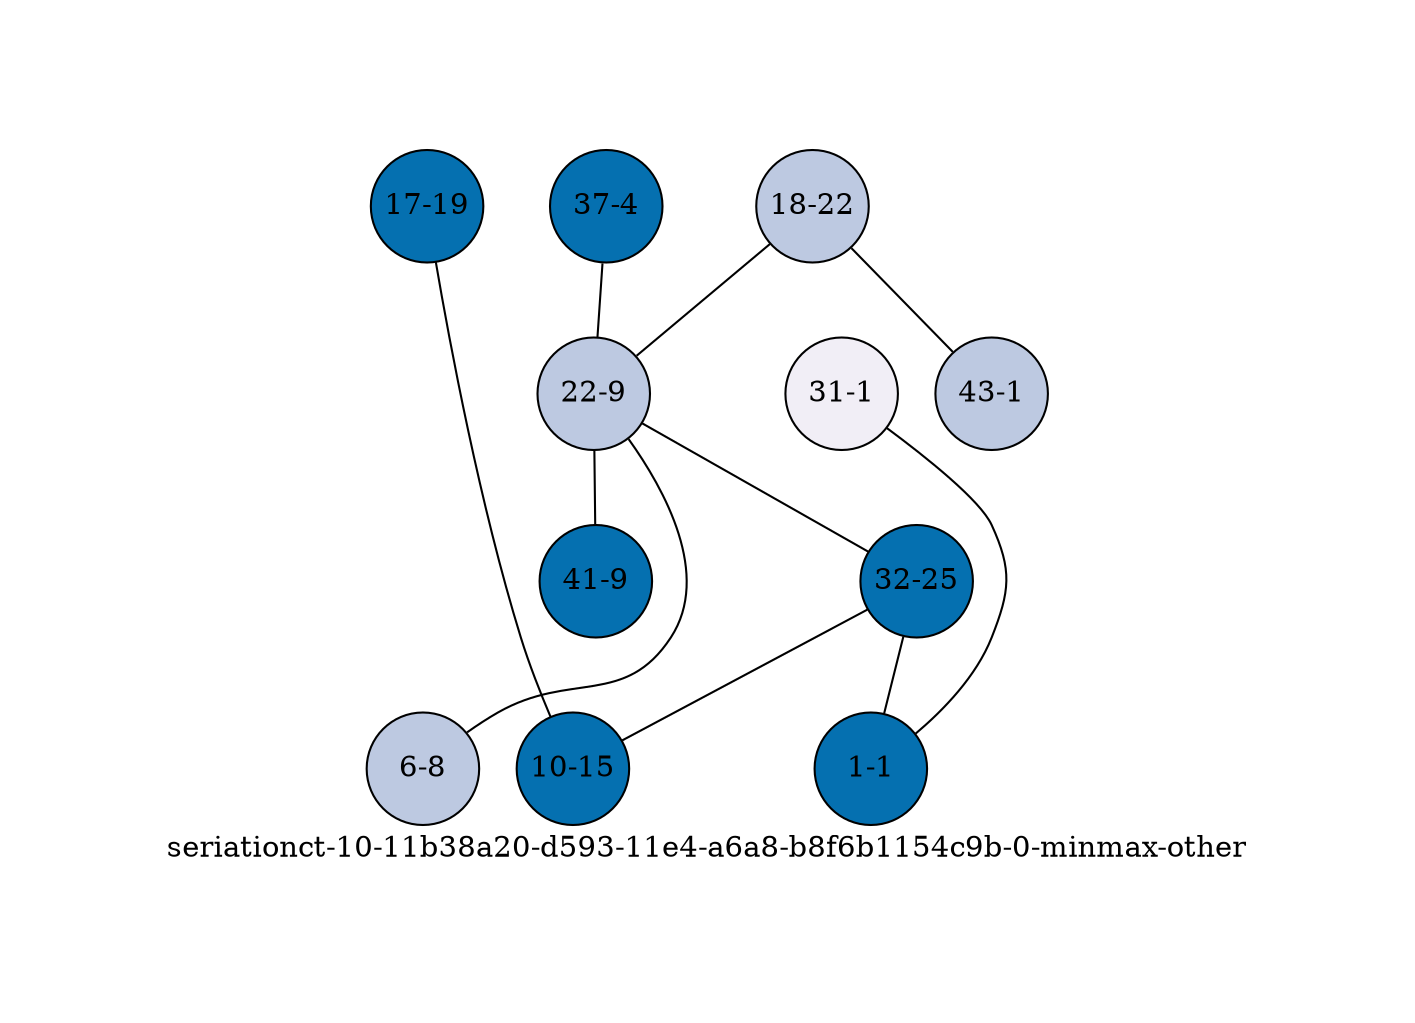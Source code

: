 strict graph "seriationct-10-11b38a20-d593-11e4-a6a8-b8f6b1154c9b-0-minmax-other" {
labelloc=b;
ratio=auto;
pad="1.0";
label="seriationct-10-11b38a20-d593-11e4-a6a8-b8f6b1154c9b-0-minmax-other";
node [width="0.75", style=filled, fixedsize=true, height="0.75", shape=circle, label=""];
0 [xCoordinate="4.0", appears_in_slice=1, yCoordinate="37.0", colorscheme=pubu4, short_label="37-4", label="37-4", fillcolor=4, id=8, size="275.397241817"];
1 [xCoordinate="1.0", appears_in_slice=4, yCoordinate="31.0", colorscheme=pubu4, short_label="31-1", label="31-1", fillcolor=1, id=1, size="592.038753614"];
2 [xCoordinate="22.0", appears_in_slice=3, yCoordinate="18.0", colorscheme=pubu4, short_label="18-22", label="18-22", fillcolor=2, id=2, size="488.577745821"];
3 [xCoordinate="19.0", appears_in_slice=1, yCoordinate="17.0", colorscheme=pubu4, short_label="17-19", label="17-19", fillcolor=4, id=3, size="275.397241817"];
4 [xCoordinate="9.0", appears_in_slice=3, yCoordinate="22.0", colorscheme=pubu4, short_label="22-9", label="22-9", fillcolor=2, id=4, size="1080.61649944"];
5 [xCoordinate="25.0", appears_in_slice=1, yCoordinate="32.0", colorscheme=pubu4, short_label="32-25", label="32-25", fillcolor=4, id=5, size="392.586546787"];
6 [xCoordinate="8.0", appears_in_slice=3, yCoordinate="6.0", colorscheme=pubu4, short_label="6-8", label="6-8", fillcolor=2, id=6, size="488.577745821"];
7 [xCoordinate="15.0", appears_in_slice=1, yCoordinate="10.0", colorscheme=pubu4, short_label="10-15", label="10-15", fillcolor=4, id=7, size="275.397241817"];
8 [xCoordinate="1.0", appears_in_slice=3, yCoordinate="43.0", colorscheme=pubu4, short_label="43-1", label="43-1", fillcolor=2, id=0, size="1080.61649944"];
9 [xCoordinate="9.0", appears_in_slice=1, yCoordinate="41.0", colorscheme=pubu4, short_label="41-9", label="41-9", fillcolor=4, id=9, size="275.397241817"];
10 [xCoordinate="1.0", appears_in_slice=1, yCoordinate="1.0", colorscheme=pubu4, short_label="1-1", label="1-1", fillcolor=4, id=10, size="275.397241817"];
0 -- 4  [inverseweight="2.05510728239", weight="0.486592602036"];
1 -- 10  [inverseweight="4.67986676279", weight="0.213681297073"];
2 -- 8  [inverseweight="9.08197017977", weight="0.110108267282"];
2 -- 4  [inverseweight="6.69008159918", weight="0.149475007917"];
3 -- 7  [inverseweight="8.23043568913", weight="0.121500250749"];
4 -- 9  [inverseweight="2.70985552745", weight="0.369023363006"];
4 -- 5  [inverseweight="4.09655772497", weight="0.244107386527"];
4 -- 6  [inverseweight="8.99303054223", weight="0.111197220481"];
5 -- 10  [inverseweight="4.04758805172", weight="0.247060715473"];
5 -- 7  [inverseweight="4.57314913452", weight="0.218667699343"];
}
